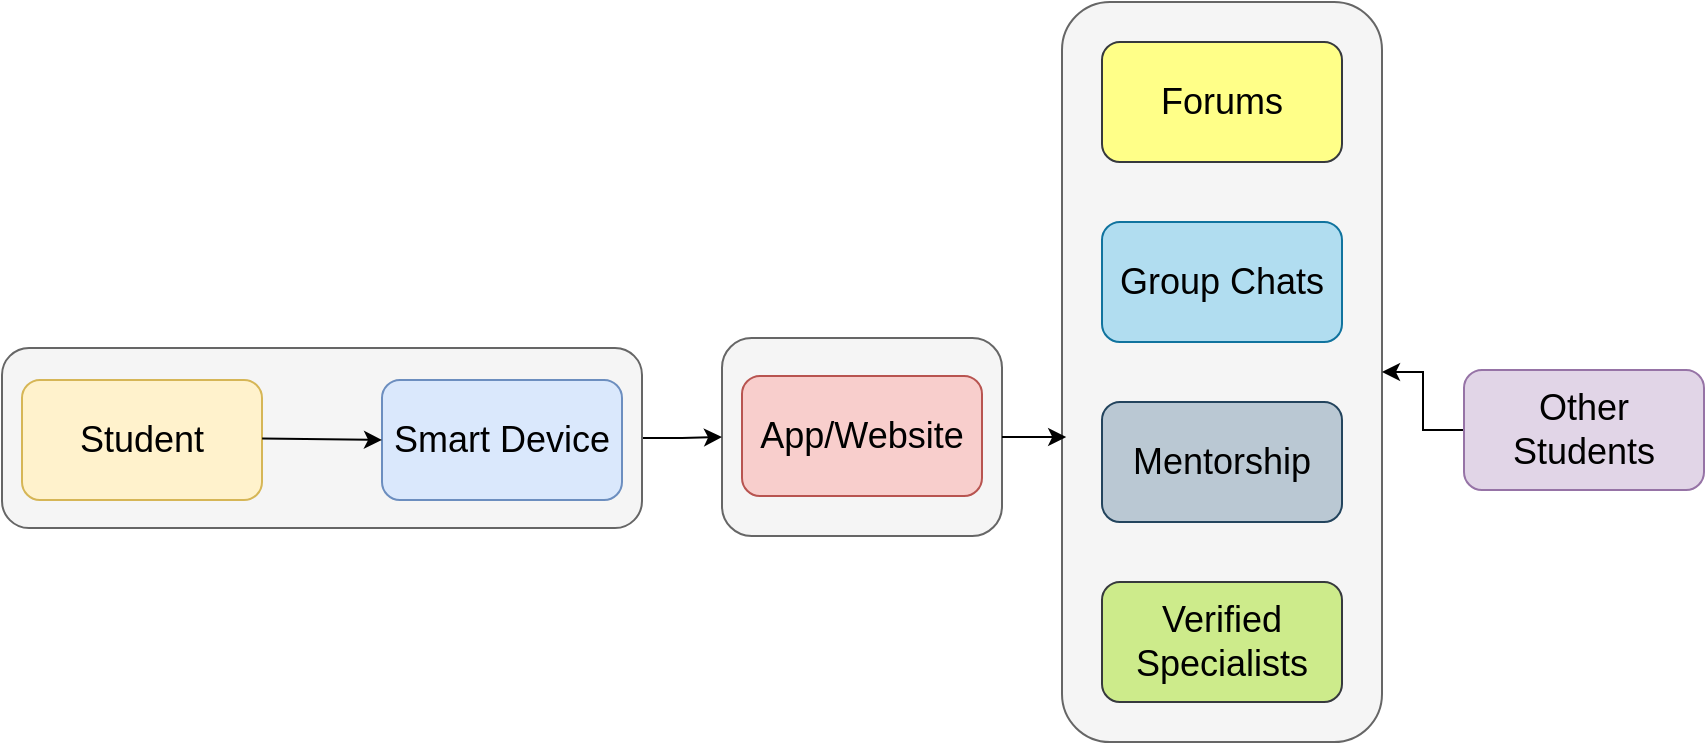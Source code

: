 <mxfile version="24.6.5" type="github">
  <diagram name="Page-1" id="2FlNe5JWoSTX9C4OWkw6">
    <mxGraphModel dx="1050" dy="618" grid="1" gridSize="10" guides="1" tooltips="1" connect="1" arrows="1" fold="1" page="1" pageScale="1" pageWidth="1100" pageHeight="850" math="0" shadow="0">
      <root>
        <mxCell id="0" />
        <mxCell id="1" parent="0" />
        <mxCell id="RRv6KynBCFpC8S8wFuh--24" value="" style="rounded=1;whiteSpace=wrap;html=1;fillColor=#f5f5f5;fontColor=#333333;strokeColor=#666666;" vertex="1" parent="1">
          <mxGeometry x="1310" y="559" width="140" height="99" as="geometry" />
        </mxCell>
        <mxCell id="RRv6KynBCFpC8S8wFuh--23" value="" style="rounded=1;whiteSpace=wrap;html=1;fillColor=#f5f5f5;fontColor=#333333;strokeColor=#666666;" vertex="1" parent="1">
          <mxGeometry x="1480" y="391" width="160" height="370" as="geometry" />
        </mxCell>
        <mxCell id="RRv6KynBCFpC8S8wFuh--27" style="edgeStyle=orthogonalEdgeStyle;rounded=0;orthogonalLoop=1;jettySize=auto;html=1;exitX=1;exitY=0.5;exitDx=0;exitDy=0;entryX=0;entryY=0.5;entryDx=0;entryDy=0;" edge="1" parent="1" source="RRv6KynBCFpC8S8wFuh--22" target="RRv6KynBCFpC8S8wFuh--24">
          <mxGeometry relative="1" as="geometry" />
        </mxCell>
        <mxCell id="RRv6KynBCFpC8S8wFuh--22" value="" style="rounded=1;whiteSpace=wrap;html=1;fillColor=#f5f5f5;fontColor=#333333;strokeColor=#666666;" vertex="1" parent="1">
          <mxGeometry x="950" y="564" width="320" height="90" as="geometry" />
        </mxCell>
        <mxCell id="RRv6KynBCFpC8S8wFuh--4" value="Student" style="rounded=1;whiteSpace=wrap;html=1;strokeWidth=1;perimeterSpacing=6;fillColor=#fff2cc;strokeColor=#d6b656;fontSize=18;" vertex="1" parent="1">
          <mxGeometry x="960" y="580" width="120" height="60" as="geometry" />
        </mxCell>
        <mxCell id="RRv6KynBCFpC8S8wFuh--5" value="Smart Device" style="rounded=1;whiteSpace=wrap;html=1;fillColor=#dae8fc;strokeColor=#6c8ebf;fontSize=18;" vertex="1" parent="1">
          <mxGeometry x="1140" y="580" width="120" height="60" as="geometry" />
        </mxCell>
        <mxCell id="RRv6KynBCFpC8S8wFuh--6" value="Verified Specialists" style="rounded=1;whiteSpace=wrap;html=1;fontSize=18;fillColor=#cdeb8b;strokeColor=#36393d;" vertex="1" parent="1">
          <mxGeometry x="1500" y="681" width="120" height="60" as="geometry" />
        </mxCell>
        <mxCell id="RRv6KynBCFpC8S8wFuh--7" value="Mentorship" style="rounded=1;whiteSpace=wrap;html=1;fontSize=18;fillColor=#bac8d3;strokeColor=#23445d;" vertex="1" parent="1">
          <mxGeometry x="1500" y="591" width="120" height="60" as="geometry" />
        </mxCell>
        <mxCell id="RRv6KynBCFpC8S8wFuh--29" style="edgeStyle=orthogonalEdgeStyle;rounded=0;orthogonalLoop=1;jettySize=auto;html=1;exitX=0;exitY=0.5;exitDx=0;exitDy=0;entryX=1;entryY=0.5;entryDx=0;entryDy=0;" edge="1" parent="1" source="RRv6KynBCFpC8S8wFuh--11" target="RRv6KynBCFpC8S8wFuh--23">
          <mxGeometry relative="1" as="geometry" />
        </mxCell>
        <mxCell id="RRv6KynBCFpC8S8wFuh--11" value="Other Students" style="rounded=1;whiteSpace=wrap;html=1;fontSize=18;fillColor=#e1d5e7;strokeColor=#9673a6;" vertex="1" parent="1">
          <mxGeometry x="1681" y="575" width="120" height="60" as="geometry" />
        </mxCell>
        <mxCell id="RRv6KynBCFpC8S8wFuh--15" value="App/Website" style="rounded=1;whiteSpace=wrap;html=1;fontSize=18;fillColor=#f8cecc;strokeColor=#b85450;" vertex="1" parent="1">
          <mxGeometry x="1320" y="578" width="120" height="60" as="geometry" />
        </mxCell>
        <mxCell id="RRv6KynBCFpC8S8wFuh--16" value="Forums" style="rounded=1;whiteSpace=wrap;html=1;fontSize=18;fillColor=#ffff88;strokeColor=#36393d;" vertex="1" parent="1">
          <mxGeometry x="1500" y="411" width="120" height="60" as="geometry" />
        </mxCell>
        <mxCell id="RRv6KynBCFpC8S8wFuh--17" value="Group Chats" style="rounded=1;whiteSpace=wrap;html=1;fontSize=18;fillColor=#b1ddf0;strokeColor=#10739e;" vertex="1" parent="1">
          <mxGeometry x="1500" y="501" width="120" height="60" as="geometry" />
        </mxCell>
        <mxCell id="RRv6KynBCFpC8S8wFuh--18" value="" style="endArrow=classic;html=1;rounded=0;entryX=0;entryY=0.5;entryDx=0;entryDy=0;exitX=0.955;exitY=0.49;exitDx=0;exitDy=0;exitPerimeter=0;fontSize=18;" edge="1" parent="1" source="RRv6KynBCFpC8S8wFuh--4" target="RRv6KynBCFpC8S8wFuh--5">
          <mxGeometry width="50" height="50" relative="1" as="geometry">
            <mxPoint x="1110" y="680" as="sourcePoint" />
            <mxPoint x="1100" y="710" as="targetPoint" />
          </mxGeometry>
        </mxCell>
        <mxCell id="RRv6KynBCFpC8S8wFuh--28" style="edgeStyle=orthogonalEdgeStyle;rounded=0;orthogonalLoop=1;jettySize=auto;html=1;exitX=1;exitY=0.5;exitDx=0;exitDy=0;entryX=0.013;entryY=0.588;entryDx=0;entryDy=0;entryPerimeter=0;" edge="1" parent="1" source="RRv6KynBCFpC8S8wFuh--24" target="RRv6KynBCFpC8S8wFuh--23">
          <mxGeometry relative="1" as="geometry" />
        </mxCell>
      </root>
    </mxGraphModel>
  </diagram>
</mxfile>
